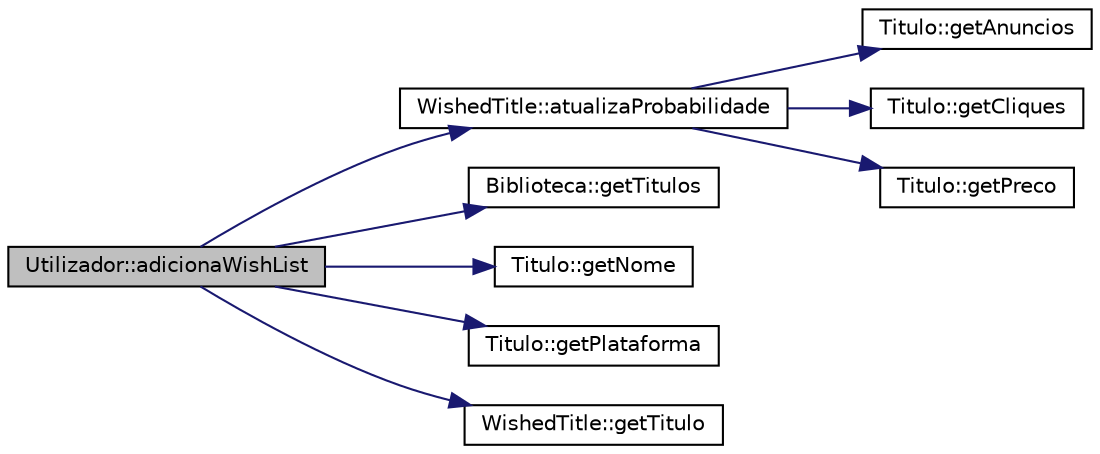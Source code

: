 digraph "Utilizador::adicionaWishList"
{
  edge [fontname="Helvetica",fontsize="10",labelfontname="Helvetica",labelfontsize="10"];
  node [fontname="Helvetica",fontsize="10",shape=record];
  rankdir="LR";
  Node10 [label="Utilizador::adicionaWishList",height=0.2,width=0.4,color="black", fillcolor="grey75", style="filled", fontcolor="black"];
  Node10 -> Node11 [color="midnightblue",fontsize="10",style="solid",fontname="Helvetica"];
  Node11 [label="WishedTitle::atualizaProbabilidade",height=0.2,width=0.4,color="black", fillcolor="white", style="filled",URL="$class_wished_title.html#a8be5446371add65ba4de2c69c84cb387"];
  Node11 -> Node12 [color="midnightblue",fontsize="10",style="solid",fontname="Helvetica"];
  Node12 [label="Titulo::getAnuncios",height=0.2,width=0.4,color="black", fillcolor="white", style="filled",URL="$class_titulo.html#ad36afe75694812eabe74af5fe32ad95b",tooltip="Permite obter o numero de anuncios. "];
  Node11 -> Node13 [color="midnightblue",fontsize="10",style="solid",fontname="Helvetica"];
  Node13 [label="Titulo::getCliques",height=0.2,width=0.4,color="black", fillcolor="white", style="filled",URL="$class_titulo.html#a71d5b5985170de5612ec49c5c955f120",tooltip="Permite obter o numero de cliques. "];
  Node11 -> Node14 [color="midnightblue",fontsize="10",style="solid",fontname="Helvetica"];
  Node14 [label="Titulo::getPreco",height=0.2,width=0.4,color="black", fillcolor="white", style="filled",URL="$class_titulo.html#a93725bdc2e98350e47b54fd76c0fa236",tooltip="Permite obter o preco atual do titulo. "];
  Node10 -> Node15 [color="midnightblue",fontsize="10",style="solid",fontname="Helvetica"];
  Node15 [label="Biblioteca::getTitulos",height=0.2,width=0.4,color="black", fillcolor="white", style="filled",URL="$class_biblioteca.html#a03c1ebf76a4ace4f57000bb99a87bb88",tooltip="Devolve o vetor de titulos. "];
  Node10 -> Node16 [color="midnightblue",fontsize="10",style="solid",fontname="Helvetica"];
  Node16 [label="Titulo::getNome",height=0.2,width=0.4,color="black", fillcolor="white", style="filled",URL="$class_titulo.html#acb79279860b3404c6419697df5f860cb",tooltip="Permite obter o nome do titulo. "];
  Node10 -> Node17 [color="midnightblue",fontsize="10",style="solid",fontname="Helvetica"];
  Node17 [label="Titulo::getPlataforma",height=0.2,width=0.4,color="black", fillcolor="white", style="filled",URL="$class_titulo.html#a2a57a31d40c5df012b3c6e2451c253dd",tooltip="Permite obter a plataforma do titulo. "];
  Node10 -> Node18 [color="midnightblue",fontsize="10",style="solid",fontname="Helvetica"];
  Node18 [label="WishedTitle::getTitulo",height=0.2,width=0.4,color="black", fillcolor="white", style="filled",URL="$class_wished_title.html#a9ca6e92a26bb2f319a39d5a03b0c42bd",tooltip="Devolve o titulo. "];
}
